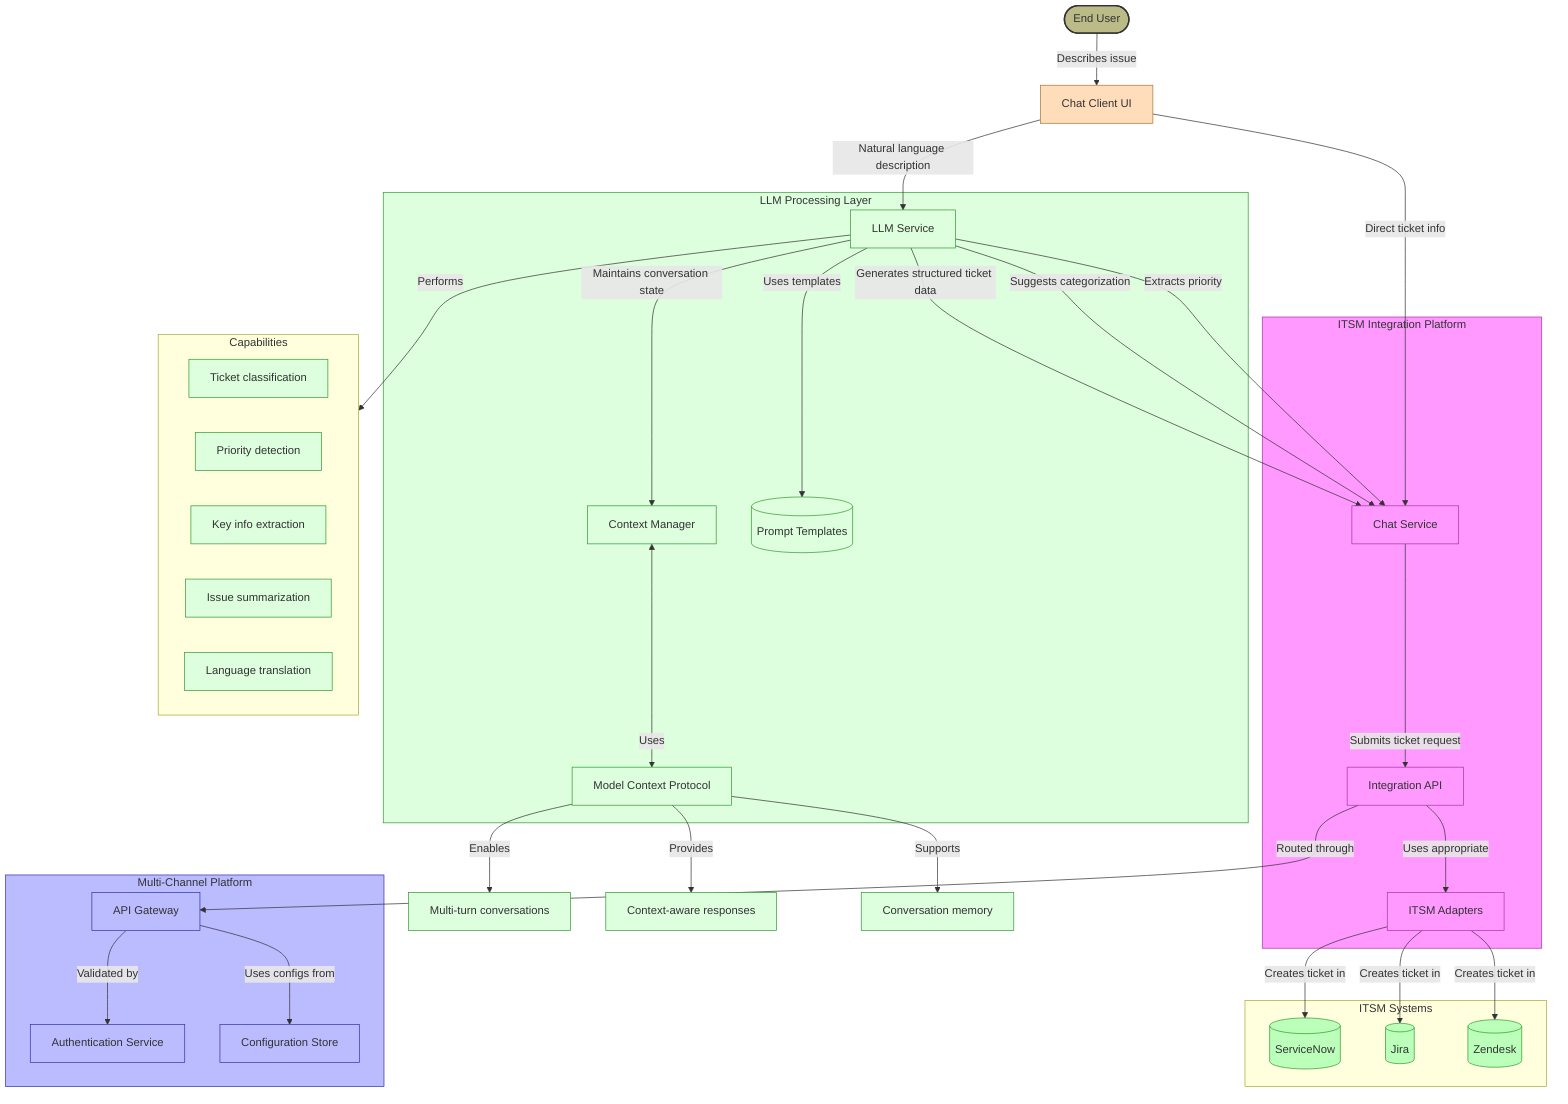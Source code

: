 flowchart TD
    %% User interactions
    User([End User]) -->|Describes issue| ChatUI[Chat Client UI]
    
    %% Main components
    subgraph ITSM_Platform[ITSM Integration Platform]
        ChatService[Chat Service]
        IntegrationAPI[Integration API]
        Adapters[ITSM Adapters]
    end
    
    subgraph MCP_Platform[Multi-Channel Platform]
        APIGateway[API Gateway]
        AuthService[Authentication Service]
        ConfigStore[Configuration Store]
    end
    
    subgraph LLM_Components[LLM Processing Layer]
        LLMService[LLM Service]
        ContextManager[Context Manager]
        PromptTemplates[(Prompt Templates)]
        ModelContextProtocol[Model Context Protocol]
    end
    
    subgraph ITSM_Systems[ITSM Systems]
        ServiceNow[(ServiceNow)]
        Jira[(Jira)]
        Zendesk[(Zendesk)]
    end
    
    %% Flow for traditional ticket creation
    ChatUI -->|Direct ticket info| ChatService
    
    %% Flow for LLM-enhanced ticket creation
    ChatUI -->|Natural language description| LLMService
    LLMService -->|Maintains conversation state| ContextManager
    ContextManager <-->|Uses| ModelContextProtocol
    LLMService -->|Uses templates| PromptTemplates
    
    %% LLM processing and output
    LLMService -->|Generates structured ticket data| ChatService
    LLMService -->|Suggests categorization| ChatService
    LLMService -->|Extracts priority| ChatService
    
    %% Common path after processing
    ChatService -->|Submits ticket request| IntegrationAPI
    IntegrationAPI -->|Routed through| APIGateway
    APIGateway -->|Validated by| AuthService
    APIGateway -->|Uses configs from| ConfigStore
    
    IntegrationAPI -->|Uses appropriate| Adapters
    Adapters -->|Creates ticket in| ServiceNow
    Adapters -->|Creates ticket in| Jira
    Adapters -->|Creates ticket in| Zendesk
    
    %% Context Protocol benefits
    ModelContextProtocol -->|Enables| MultiTurn[Multi-turn conversations]
    ModelContextProtocol -->|Provides| ContextAware[Context-aware responses]
    ModelContextProtocol -->|Supports| MemoryCapability[Conversation memory]
    
    %% LLM capabilities
    LLMService -->|Performs| Capabilities[LLM Capabilities]
    
    subgraph Capabilities
        Classification[Ticket classification]
        PriorityExtraction[Priority detection]
        DataExtraction[Key info extraction]
        Summarization[Issue summarization]
        Translation[Language translation]
    end
    
    %% Styling
    classDef userActor fill:#bb8,stroke:#333,stroke-width:2px;
    classDef mcpLayer fill:#bbf,stroke:#33a,stroke-width:1px;
    classDef itsmLayer fill:#f9f,stroke:#a3a,stroke-width:1px;
    classDef llmLayer fill:#dfd,stroke:#393,stroke-width:1px;
    classDef externalSys fill:#bfb,stroke:#393,stroke-width:1px;
    classDef interface fill:#fdb,stroke:#a73,stroke-width:1px;
    
    class User userActor;
    class MCP_Platform mcpLayer;
    class APIGateway,AuthService,ConfigStore mcpLayer;
    class ITSM_Platform itsmLayer;
    class ChatService,IntegrationAPI,Adapters itsmLayer;
    class LLM_Components llmLayer;
    class LLMService,ContextManager,ModelContextProtocol,PromptTemplates llmLayer;
    class ServiceNow,Jira,Zendesk externalSys;
    class ChatUI interface;
    class MultiTurn,ContextAware,MemoryCapability llmLayer;
    class Classification,PriorityExtraction,DataExtraction,Summarization,Translation llmLayer;